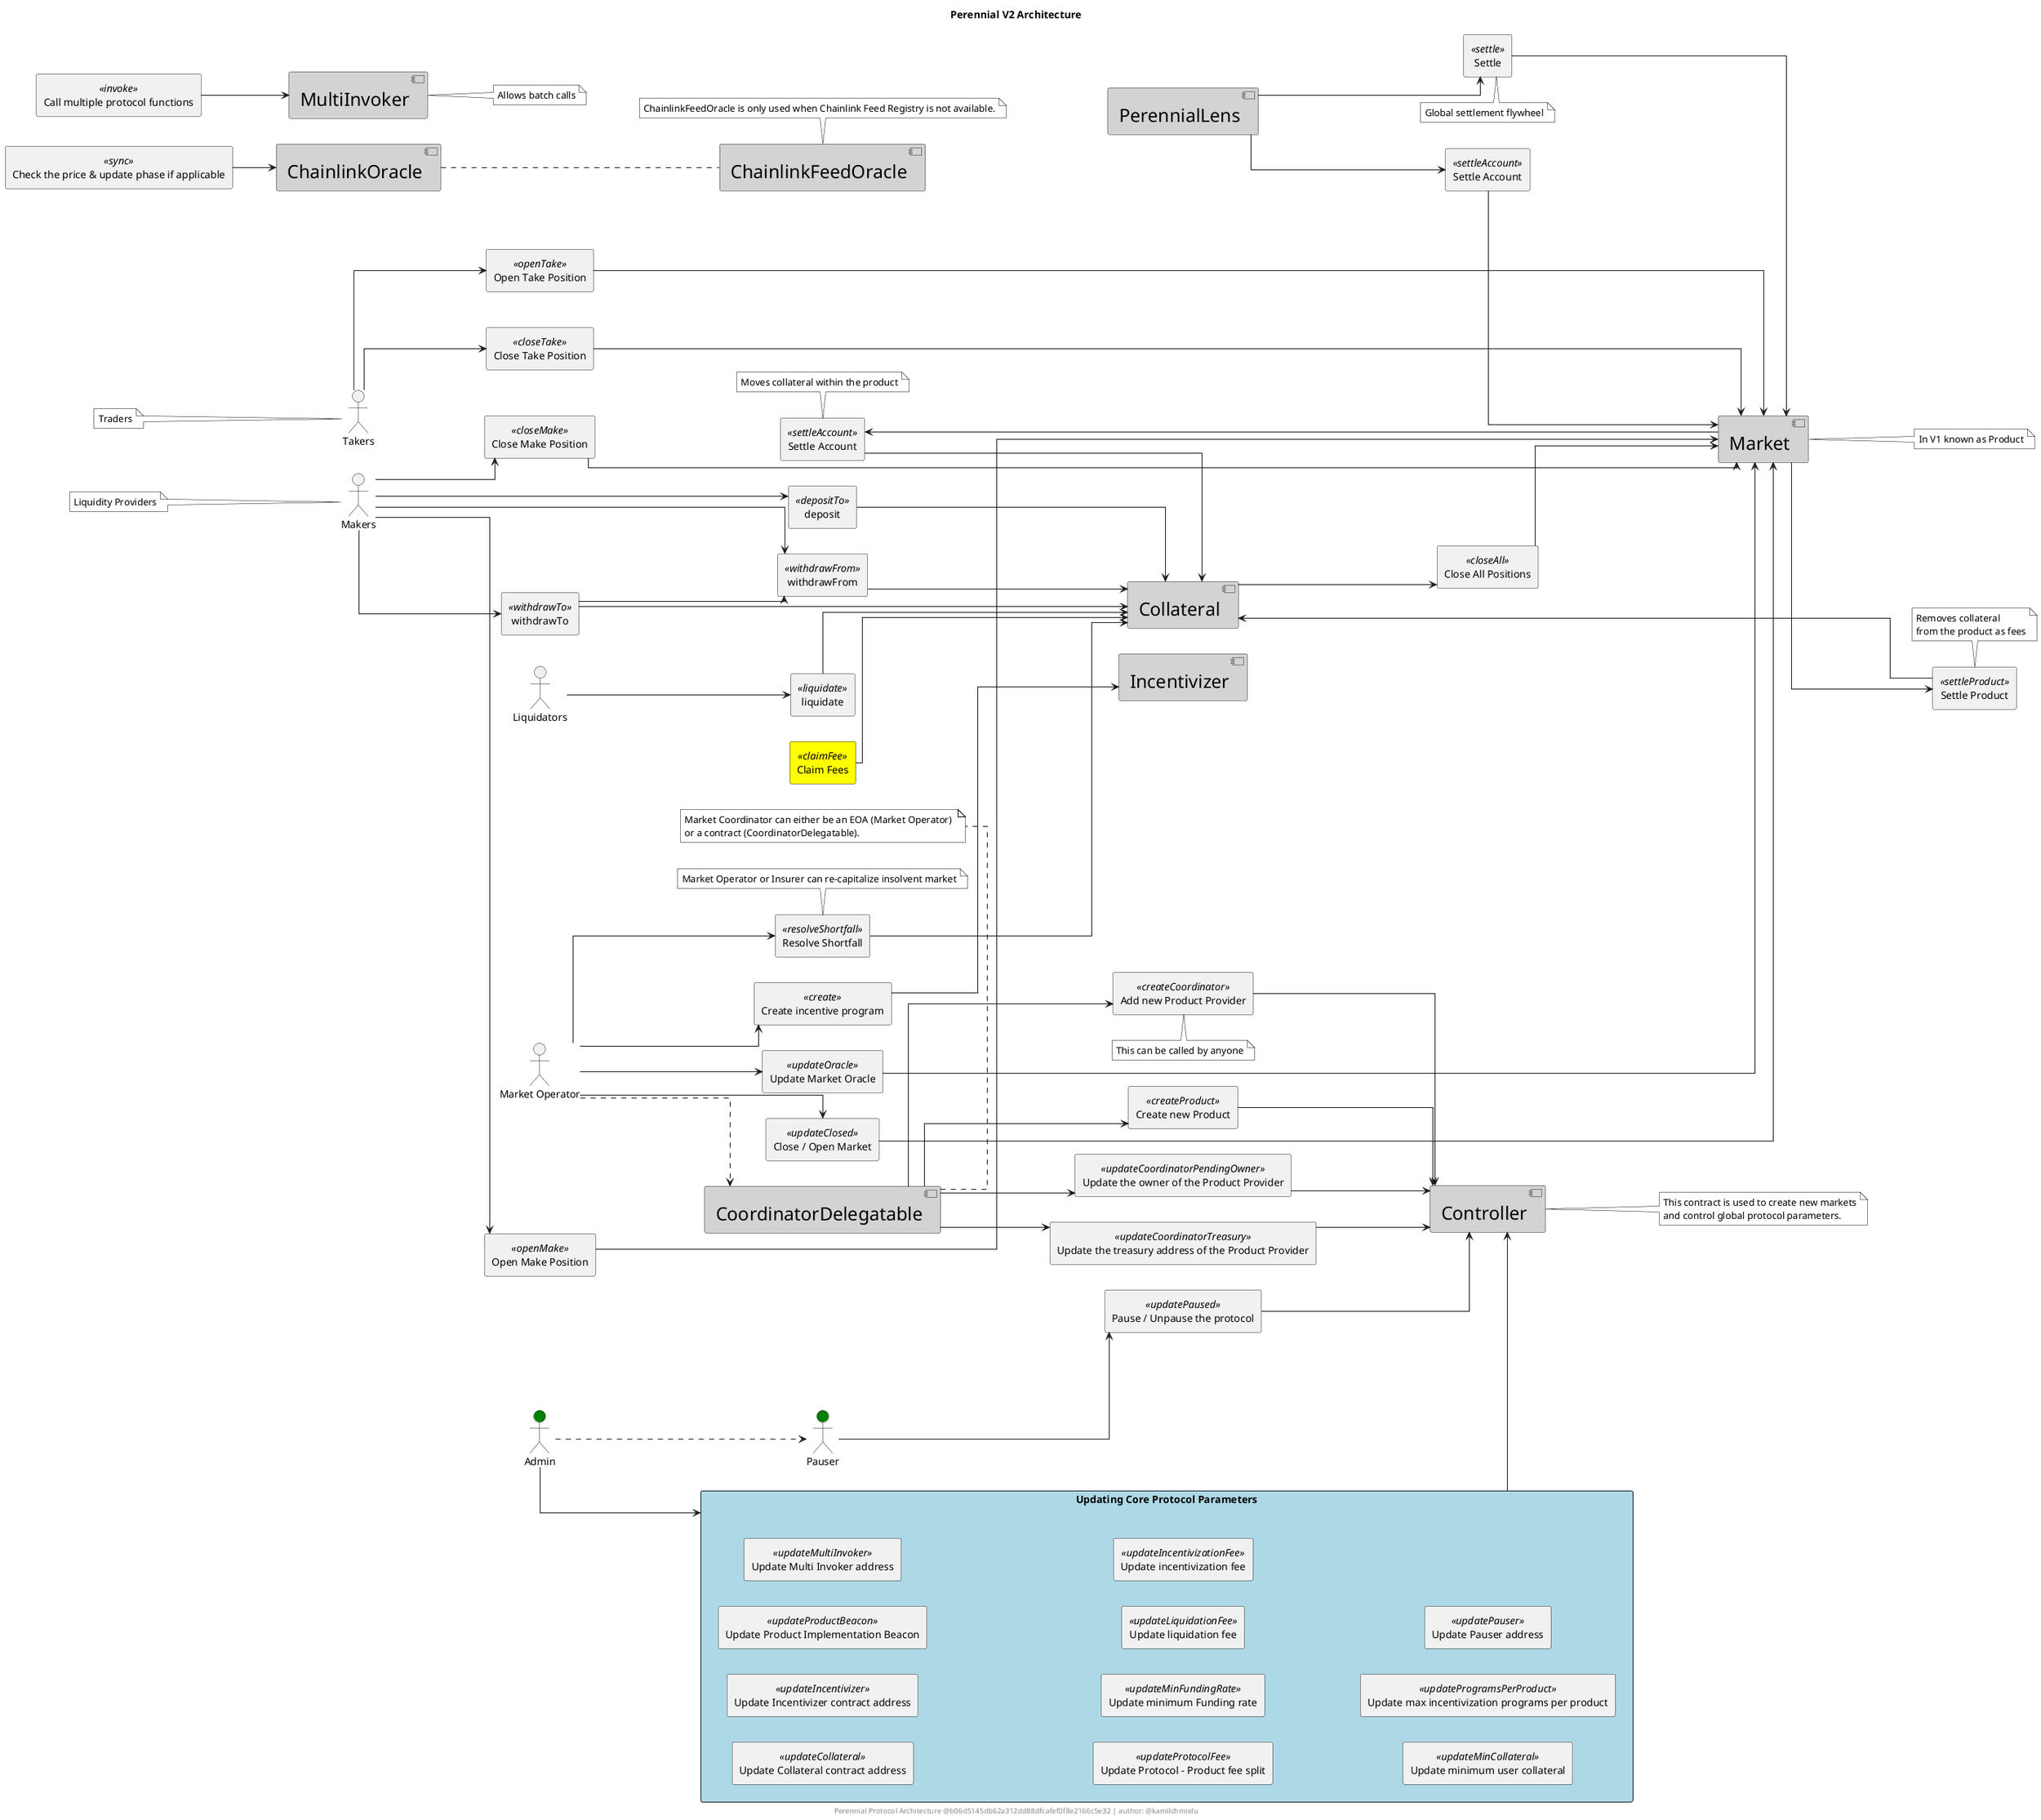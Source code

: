 @startuml PerennialArchitecture
title Perennial V2 Architecture

left to right direction

skinparam linetype ortho 

skinparam note {
    BorderColor black
    BackgroundColor white
    FontColor black
}
skinparam component {
    FontSize 25
    BackgroundColor lightgray
}

/' Actors '/
actor Liquidators

together {
    actor Makers
    actor Takers
}

actor "Market Operator" as MarketOperator

together {
    actor Admin #green
    actor Pauser #green
}


/' //////////////////////////////////////////////////////////////////
//                           Core Contracts                        //
////////////////////////////////////////////////////////////////// '/

component Market

component Collateral

component MultiInvoker 

component ChainlinkOracle 

component ChainlinkFeedOracle

component Incentivizer 

component Controller

component CoordinatorDelegatable 

component PerennialLens

/' //////////////////////////////////////////////////////////////////
//                       Contract Functions                        //
////////////////////////////////////////////////////////////////// '/

/'Collateral'/
rectangle deposit <<depositTo>>
rectangle withdrawFrom <<withdrawFrom>>
rectangle withdrawTo <<withdrawTo>>
rectangle liquidate <<liquidate>>
rectangle "Settle Account" as collateral_settleAccount <<settleAccount>>
rectangle "Settle Product" as collateral_settleProduct <<settleProduct>>
rectangle "Resolve Shortfall" as resolveShortfall <<resolveShortfall>>
rectangle "Claim Fees" as claimFee <<claimFee>> #yellow

/'Market'/
rectangle "Open Take Position" as openTake <<openTake>>
rectangle "Close Take Position" as closeTake <<closeTake>>
rectangle "Open Make Position" as openMake <<openMake>>
rectangle "Close Make Position" as closeMake <<closeMake>>
rectangle "Settle" as market_settle <<settle>>
rectangle "Settle Account" as market_settleAccount <<settleAccount>>
rectangle "Close All Positions" as closeAll <<closeAll>>
rectangle "Close / Open Market" as updateClosed <<updateClosed>>
rectangle "Update Market Oracle" as updateOracle <<updateOracle>>

/'Controller'/
rectangle "Create new Product" as createProduct <<createProduct>>
rectangle "Add new Product Provider" as createCoordinator <<createCoordinator>>
rectangle "Update the owner of the Product Provider" as updateCoordinator <<updateCoordinatorPendingOwner>>
rectangle "Update the treasury address of the Product Provider" as updateTreasury <<updateCoordinatorTreasury>>
rectangle "Updating Core Protocol Parameters" as UPDATE_PROTOCOL_PARAMS #lightblue {
    rectangle "Update Collateral contract address" as updateCollateral <<updateCollateral>>
    rectangle "Update Incentivizer contract address" as updateIncentivizer <<updateIncentivizer>>
    rectangle "Update Product Implementation Beacon" as updateProductBeacon <<updateProductBeacon>>
    rectangle "Update Multi Invoker address" as updateMultiInvoker <<updateMultiInvoker>>
    rectangle "Update Protocol - Product fee split" as updateProtocolFee <<updateProtocolFee>>
    rectangle "Update minimum Funding rate" as updateMinFundingRate <<updateMinFundingRate>>
    rectangle "Update liquidation fee" as updateLiquidationFee <<updateLiquidationFee>>
    rectangle "Update incentivization fee" as updateIncentivizationFee <<updateIncentivizationFee>>
    rectangle "Update minimum user collateral" as updateMinCollateral <<updateMinCollateral>>
    rectangle "Update max incentivization programs per product" as updateProgramsPerProduct <<updateProgramsPerProduct>>
    rectangle "Update Pauser address" as updatePauser <<updatePauser>>
}
rectangle "Pause / Unpause the protocol" as pause <<updatePaused>>

/'MultiInvoker'/
rectangle "Call multiple protocol functions" as invoke <<invoke>>

/'Incentivizer'/
rectangle "Create incentive program" as incentivizer_create <<create>>

/'CoordinatorDelegatable'/

/'PerennialLens'/

/'ChainlinkOracle'/
rectangle "Check the price & update phase if applicable" as oracleSync <<sync>>

/' //////////////////////////////////////////////////////////////////
//                           Connections                           //
////////////////////////////////////////////////////////////////// '/

'Collateral contract functions'
deposit --> Collateral
withdrawTo --> Collateral
withdrawFrom --> Collateral
withdrawTo --> withdrawFrom
liquidate --> Collateral
collateral_settleAccount --> Collateral
collateral_settleProduct --> Collateral
claimFee --> Collateral
resolveShortfall --> Collateral
'Calls to Collateral contract functions'
Makers --> deposit
Makers --> withdrawTo
Makers --> withdrawFrom
Liquidators --> liquidate
Market --> collateral_settleAccount 
Market --> collateral_settleProduct 
MarketOperator --> resolveShortfall

'Market functions'
openMake --> Market
closeMake --> Market
openTake --> Market
closeTake --> Market
market_settle --> Market
market_settleAccount --> Market
closeAll --> Market
updateClosed --> Market
updateOracle --> Market
'Calls to Market contract functions'
Makers --> openMake 
Makers --> closeMake 
Takers --> openTake
Takers --> closeTake
Collateral --> closeAll
MarketOperator --> updateClosed
MarketOperator --> updateOracle
PerennialLens --> market_settle
PerennialLens --> market_settleAccount

'Controller functions'
createProduct --> Controller
createCoordinator --> Controller
updateCoordinator --> Controller
updateTreasury --> Controller
UPDATE_PROTOCOL_PARAMS --> Controller
pause --> Controller

'Calls to Controller functions'
CoordinatorDelegatable --> createCoordinator
CoordinatorDelegatable --> updateCoordinator
CoordinatorDelegatable --> updateTreasury
CoordinatorDelegatable --> createProduct
Admin --> UPDATE_PROTOCOL_PARAMS
Pauser --> pause

'MultiInvoker functions'
invoke --> MultiInvoker

'Incentivizer functions'
incentivizer_create --> Incentivizer

'Calls to Incentivizer functions'
MarketOperator --> incentivizer_create

'ChainlinkOracle functions'
oracleSync --> ChainlinkOracle

'Other'
MarketOperator .-> CoordinatorDelegatable
Admin .-> Pauser
ChainlinkOracle .-. ChainlinkFeedOracle

/' //////////////////////////////////////////////////////////////////
//                             Notes                               //
////////////////////////////////////////////////////////////////// '/

note bottom of collateral_settleAccount: Moves collateral within the product 
note top of collateral_settleProduct 
    Removes collateral
    from the product as fees
end note
note right of MultiInvoker: Allows batch calls
note right of Market: In V1 known as Product
note left of Makers: Liquidity Providers
note left of Takers: Traders
note bottom of resolveShortfall: Market Operator or Insurer can re-capitalize insolvent market
note bottom of createCoordinator: This can be called by anyone
note bottom of market_settle: Global settlement flywheel
note right of Controller
    This contract is used to create new markets
    and control global protocol parameters.
end note
note bottom of CoordinatorDelegatable
    Market Coordinator can either be an EOA (Market Operator) 
    or a contract (CoordinatorDelegatable).
end note
note top of ChainlinkFeedOracle
    ChainlinkFeedOracle is only used when Chainlink Feed Registry is not available.
end note

footer Perennial Protocol Architecture @b06d5145db62a312dd88dfcafef0f8e2166c5e32 | author: @kamilchmielu
@enduml
